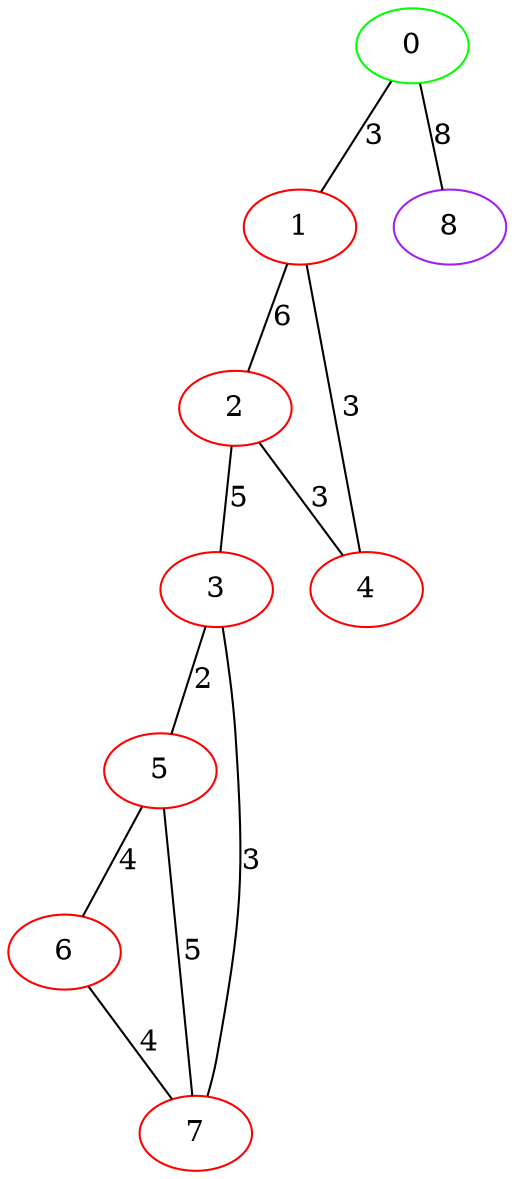 graph "" {
0 [color=green, weight=2];
1 [color=red, weight=1];
2 [color=red, weight=1];
3 [color=red, weight=1];
4 [color=red, weight=1];
5 [color=red, weight=1];
6 [color=red, weight=1];
7 [color=red, weight=1];
8 [color=purple, weight=4];
0 -- 8  [key=0, label=8];
0 -- 1  [key=0, label=3];
1 -- 2  [key=0, label=6];
1 -- 4  [key=0, label=3];
2 -- 3  [key=0, label=5];
2 -- 4  [key=0, label=3];
3 -- 5  [key=0, label=2];
3 -- 7  [key=0, label=3];
5 -- 6  [key=0, label=4];
5 -- 7  [key=0, label=5];
6 -- 7  [key=0, label=4];
}
